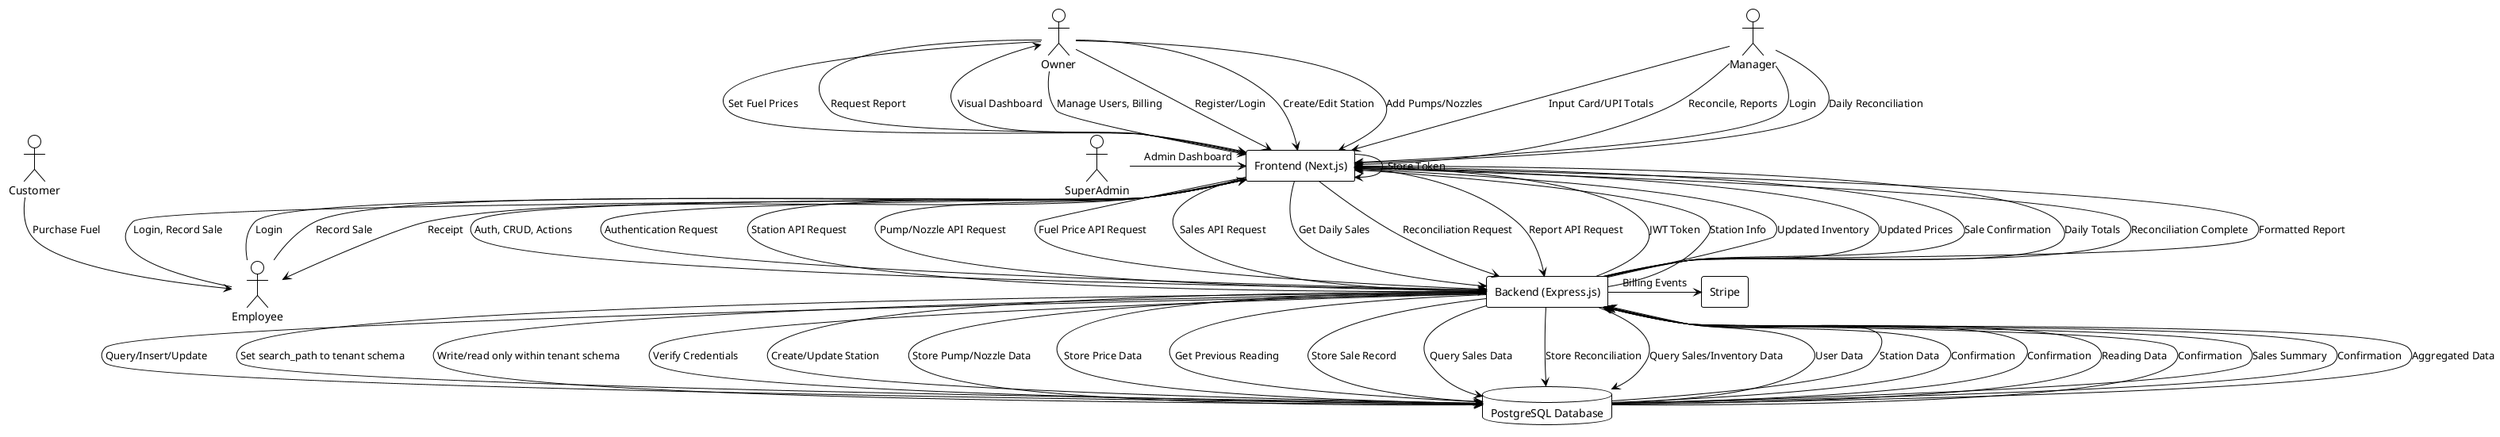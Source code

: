 @startuml FuelSync Hub Data Flow
!theme plain

' Actors
actor "Owner" as owner
actor "Manager" as manager
actor "Employee" as employee
actor "Customer" as customer
actor "SuperAdmin" as superadmin

' Systems
rectangle "Frontend (Next.js)" as frontend
rectangle "Backend (Express.js)" as backend
database "PostgreSQL Database" as db
rectangle "Stripe" as stripe

' Data Flows - Authentication
owner --> frontend: Register/Login
manager --> frontend: Login
employee --> frontend: Login
frontend --> backend: Authentication Request
backend --> db: Verify Credentials
db --> backend: User Data
backend --> frontend: JWT Token
frontend --> frontend: Store Token

' Data Flows - Station Management
owner --> frontend: Create/Edit Station
frontend --> backend: Station API Request
backend --> db: Create/Update Station
db --> backend: Station Data
backend --> frontend: Station Info

' Data Flows - Pump/Nozzle Management
owner --> frontend: Add Pumps/Nozzles
frontend --> backend: Pump/Nozzle API Request
backend --> db: Store Pump/Nozzle Data
db --> backend: Confirmation
backend --> frontend: Updated Inventory

' Data Flows - Fuel Price Management
owner --> frontend: Set Fuel Prices
frontend --> backend: Fuel Price API Request
backend --> db: Store Price Data
db --> backend: Confirmation
backend --> frontend: Updated Prices

' Data Flows - Sales Recording
customer --> employee: Purchase Fuel
employee --> frontend: Record Sale
frontend --> backend: Sales API Request
backend --> db: Get Previous Reading
db --> backend: Reading Data
backend --> db: Store Sale Record
db --> backend: Confirmation
backend --> frontend: Sale Confirmation
frontend --> employee: Receipt

' Data Flows - Reconciliation
manager --> frontend: Daily Reconciliation
frontend --> backend: Get Daily Sales
backend --> db: Query Sales Data
db --> backend: Sales Summary
backend --> frontend: Daily Totals
manager --> frontend: Input Card/UPI Totals
frontend --> backend: Reconciliation Request
backend --> db: Store Reconciliation
db --> backend: Confirmation
backend --> frontend: Reconciliation Complete

' Data Flows - Reporting
owner --> frontend: Request Report
frontend --> backend: Report API Request
backend --> db: Query Sales/Inventory Data
db --> backend: Aggregated Data
backend --> frontend: Formatted Report
frontend --> owner: Visual Dashboard

' Data Flows - UI/API/DB Interaction
employee -> frontend: Login, Record Sale
manager -> frontend: Reconcile, Reports
owner -> frontend: Manage Users, Billing
superadmin -> frontend: Admin Dashboard

frontend -> backend: Auth, CRUD, Actions
backend -> db: Query/Insert/Update
backend -> stripe: Billing Events

backend -> db: Set search_path to tenant schema
backend -> db: Write/read only within tenant schema

@enduml